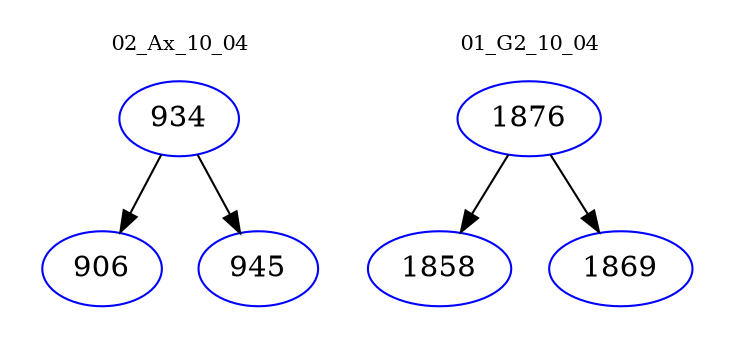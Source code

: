 digraph{
subgraph cluster_0 {
color = white
label = "02_Ax_10_04";
fontsize=10;
T0_934 [label="934", color="blue"]
T0_934 -> T0_906 [color="black"]
T0_906 [label="906", color="blue"]
T0_934 -> T0_945 [color="black"]
T0_945 [label="945", color="blue"]
}
subgraph cluster_1 {
color = white
label = "01_G2_10_04";
fontsize=10;
T1_1876 [label="1876", color="blue"]
T1_1876 -> T1_1858 [color="black"]
T1_1858 [label="1858", color="blue"]
T1_1876 -> T1_1869 [color="black"]
T1_1869 [label="1869", color="blue"]
}
}
